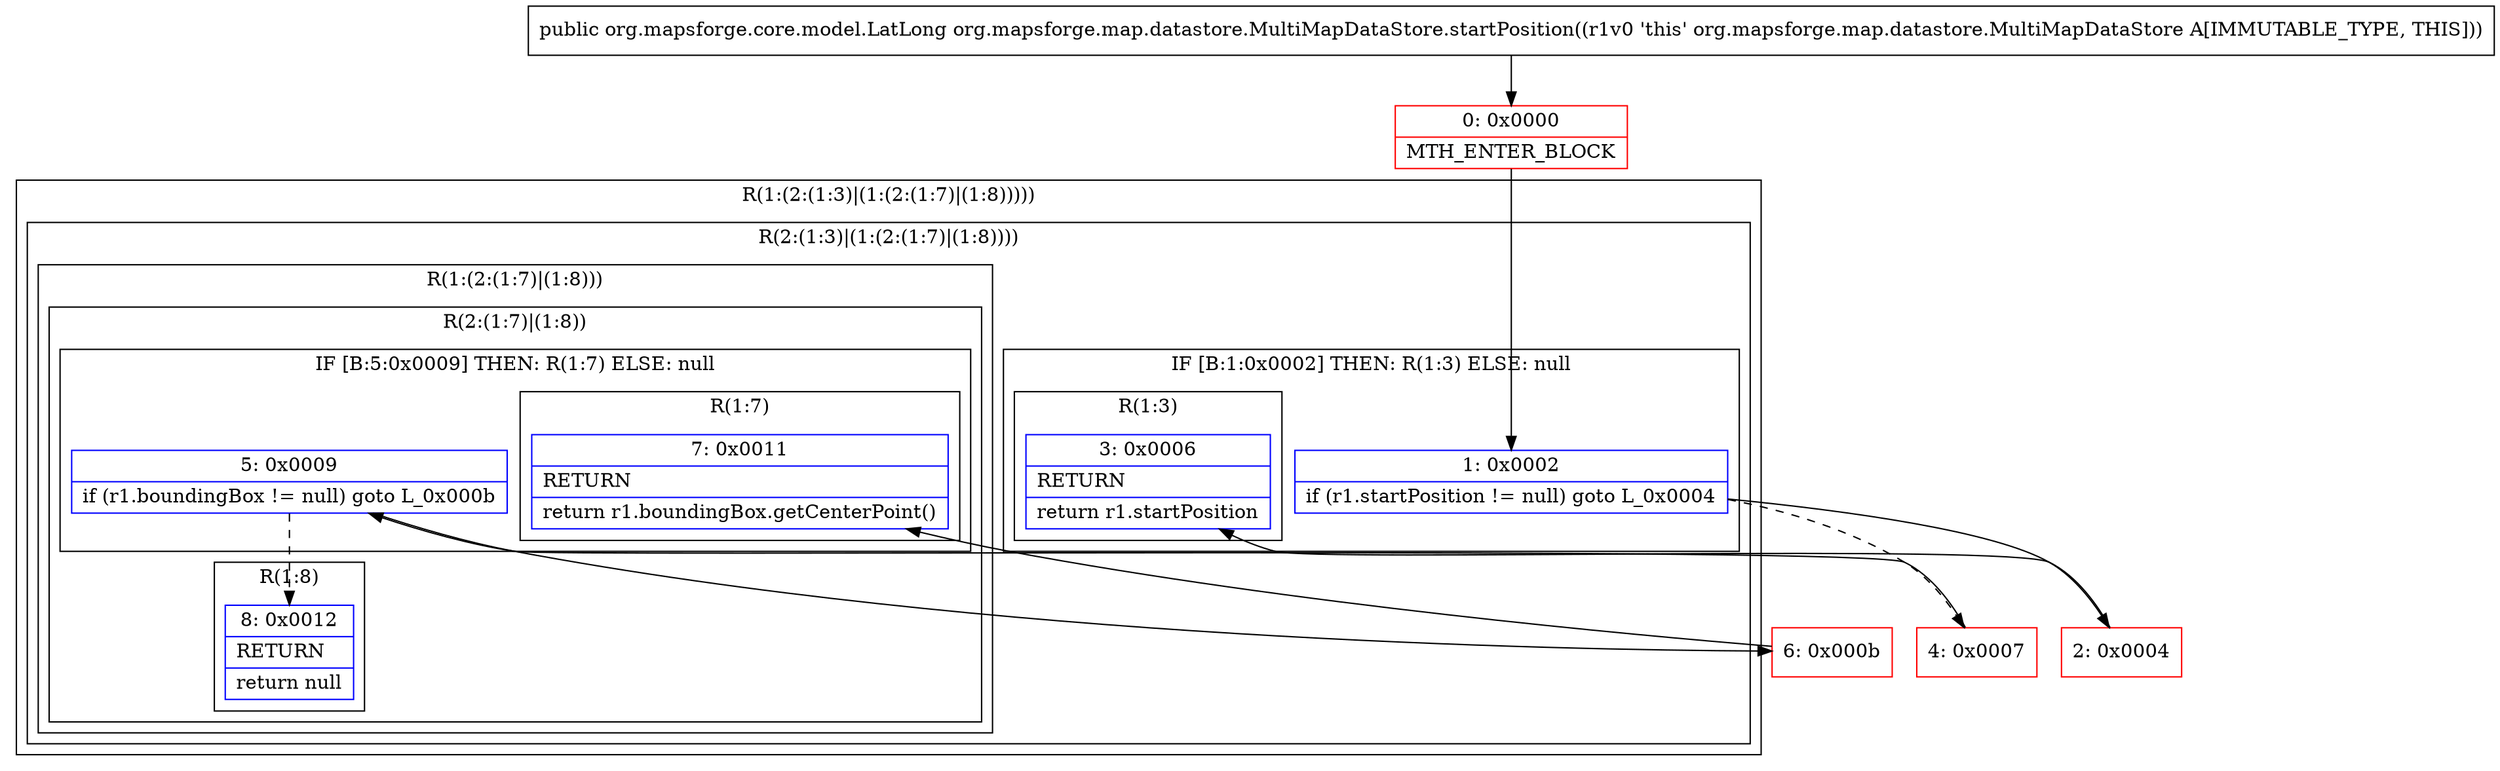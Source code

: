 digraph "CFG fororg.mapsforge.map.datastore.MultiMapDataStore.startPosition()Lorg\/mapsforge\/core\/model\/LatLong;" {
subgraph cluster_Region_362009336 {
label = "R(1:(2:(1:3)|(1:(2:(1:7)|(1:8)))))";
node [shape=record,color=blue];
subgraph cluster_Region_96085722 {
label = "R(2:(1:3)|(1:(2:(1:7)|(1:8))))";
node [shape=record,color=blue];
subgraph cluster_IfRegion_1719154203 {
label = "IF [B:1:0x0002] THEN: R(1:3) ELSE: null";
node [shape=record,color=blue];
Node_1 [shape=record,label="{1\:\ 0x0002|if (r1.startPosition != null) goto L_0x0004\l}"];
subgraph cluster_Region_637804230 {
label = "R(1:3)";
node [shape=record,color=blue];
Node_3 [shape=record,label="{3\:\ 0x0006|RETURN\l|return r1.startPosition\l}"];
}
}
subgraph cluster_Region_764091628 {
label = "R(1:(2:(1:7)|(1:8)))";
node [shape=record,color=blue];
subgraph cluster_Region_2043896689 {
label = "R(2:(1:7)|(1:8))";
node [shape=record,color=blue];
subgraph cluster_IfRegion_1589402302 {
label = "IF [B:5:0x0009] THEN: R(1:7) ELSE: null";
node [shape=record,color=blue];
Node_5 [shape=record,label="{5\:\ 0x0009|if (r1.boundingBox != null) goto L_0x000b\l}"];
subgraph cluster_Region_1489538433 {
label = "R(1:7)";
node [shape=record,color=blue];
Node_7 [shape=record,label="{7\:\ 0x0011|RETURN\l|return r1.boundingBox.getCenterPoint()\l}"];
}
}
subgraph cluster_Region_768706056 {
label = "R(1:8)";
node [shape=record,color=blue];
Node_8 [shape=record,label="{8\:\ 0x0012|RETURN\l|return null\l}"];
}
}
}
}
}
Node_0 [shape=record,color=red,label="{0\:\ 0x0000|MTH_ENTER_BLOCK\l}"];
Node_2 [shape=record,color=red,label="{2\:\ 0x0004}"];
Node_4 [shape=record,color=red,label="{4\:\ 0x0007}"];
Node_6 [shape=record,color=red,label="{6\:\ 0x000b}"];
MethodNode[shape=record,label="{public org.mapsforge.core.model.LatLong org.mapsforge.map.datastore.MultiMapDataStore.startPosition((r1v0 'this' org.mapsforge.map.datastore.MultiMapDataStore A[IMMUTABLE_TYPE, THIS])) }"];
MethodNode -> Node_0;
Node_1 -> Node_2;
Node_1 -> Node_4[style=dashed];
Node_5 -> Node_6;
Node_5 -> Node_8[style=dashed];
Node_0 -> Node_1;
Node_2 -> Node_3;
Node_4 -> Node_5;
Node_6 -> Node_7;
}

